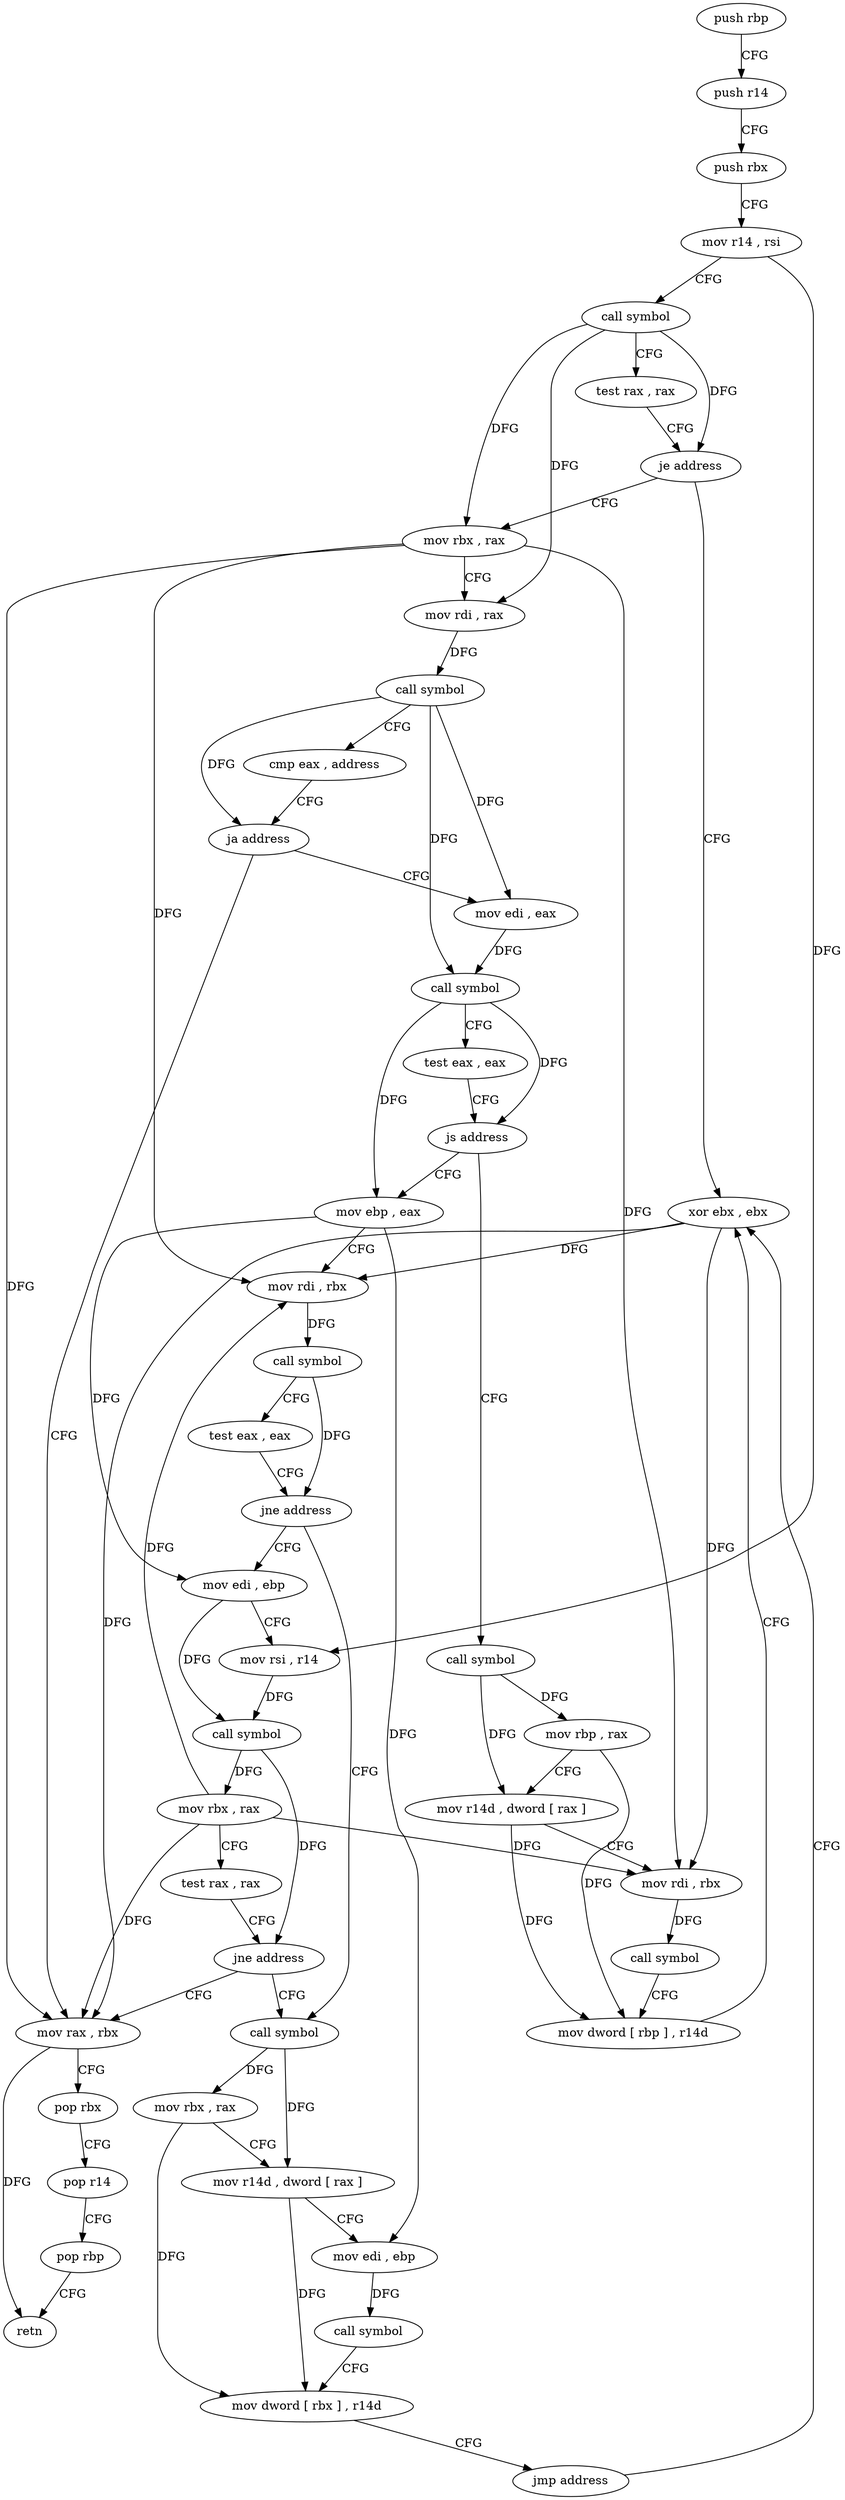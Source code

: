 digraph "func" {
"4273568" [label = "push rbp" ]
"4273569" [label = "push r14" ]
"4273571" [label = "push rbx" ]
"4273572" [label = "mov r14 , rsi" ]
"4273575" [label = "call symbol" ]
"4273580" [label = "test rax , rax" ]
"4273583" [label = "je address" ]
"4273690" [label = "xor ebx , ebx" ]
"4273585" [label = "mov rbx , rax" ]
"4273692" [label = "mov rax , rbx" ]
"4273588" [label = "mov rdi , rax" ]
"4273591" [label = "call symbol" ]
"4273596" [label = "cmp eax , address" ]
"4273599" [label = "ja address" ]
"4273601" [label = "mov edi , eax" ]
"4273695" [label = "pop rbx" ]
"4273696" [label = "pop r14" ]
"4273698" [label = "pop rbp" ]
"4273699" [label = "retn" ]
"4273603" [label = "call symbol" ]
"4273608" [label = "test eax , eax" ]
"4273610" [label = "js address" ]
"4273667" [label = "call symbol" ]
"4273612" [label = "mov ebp , eax" ]
"4273672" [label = "mov rbp , rax" ]
"4273675" [label = "mov r14d , dword [ rax ]" ]
"4273678" [label = "mov rdi , rbx" ]
"4273681" [label = "call symbol" ]
"4273686" [label = "mov dword [ rbp ] , r14d" ]
"4273614" [label = "mov rdi , rbx" ]
"4273617" [label = "call symbol" ]
"4273622" [label = "test eax , eax" ]
"4273624" [label = "jne address" ]
"4273644" [label = "call symbol" ]
"4273626" [label = "mov edi , ebp" ]
"4273649" [label = "mov rbx , rax" ]
"4273652" [label = "mov r14d , dword [ rax ]" ]
"4273655" [label = "mov edi , ebp" ]
"4273657" [label = "call symbol" ]
"4273662" [label = "mov dword [ rbx ] , r14d" ]
"4273665" [label = "jmp address" ]
"4273628" [label = "mov rsi , r14" ]
"4273631" [label = "call symbol" ]
"4273636" [label = "mov rbx , rax" ]
"4273639" [label = "test rax , rax" ]
"4273642" [label = "jne address" ]
"4273568" -> "4273569" [ label = "CFG" ]
"4273569" -> "4273571" [ label = "CFG" ]
"4273571" -> "4273572" [ label = "CFG" ]
"4273572" -> "4273575" [ label = "CFG" ]
"4273572" -> "4273628" [ label = "DFG" ]
"4273575" -> "4273580" [ label = "CFG" ]
"4273575" -> "4273583" [ label = "DFG" ]
"4273575" -> "4273585" [ label = "DFG" ]
"4273575" -> "4273588" [ label = "DFG" ]
"4273580" -> "4273583" [ label = "CFG" ]
"4273583" -> "4273690" [ label = "CFG" ]
"4273583" -> "4273585" [ label = "CFG" ]
"4273690" -> "4273692" [ label = "DFG" ]
"4273690" -> "4273678" [ label = "DFG" ]
"4273690" -> "4273614" [ label = "DFG" ]
"4273585" -> "4273588" [ label = "CFG" ]
"4273585" -> "4273692" [ label = "DFG" ]
"4273585" -> "4273678" [ label = "DFG" ]
"4273585" -> "4273614" [ label = "DFG" ]
"4273692" -> "4273695" [ label = "CFG" ]
"4273692" -> "4273699" [ label = "DFG" ]
"4273588" -> "4273591" [ label = "DFG" ]
"4273591" -> "4273596" [ label = "CFG" ]
"4273591" -> "4273599" [ label = "DFG" ]
"4273591" -> "4273601" [ label = "DFG" ]
"4273591" -> "4273603" [ label = "DFG" ]
"4273596" -> "4273599" [ label = "CFG" ]
"4273599" -> "4273692" [ label = "CFG" ]
"4273599" -> "4273601" [ label = "CFG" ]
"4273601" -> "4273603" [ label = "DFG" ]
"4273695" -> "4273696" [ label = "CFG" ]
"4273696" -> "4273698" [ label = "CFG" ]
"4273698" -> "4273699" [ label = "CFG" ]
"4273603" -> "4273608" [ label = "CFG" ]
"4273603" -> "4273610" [ label = "DFG" ]
"4273603" -> "4273612" [ label = "DFG" ]
"4273608" -> "4273610" [ label = "CFG" ]
"4273610" -> "4273667" [ label = "CFG" ]
"4273610" -> "4273612" [ label = "CFG" ]
"4273667" -> "4273672" [ label = "DFG" ]
"4273667" -> "4273675" [ label = "DFG" ]
"4273612" -> "4273614" [ label = "CFG" ]
"4273612" -> "4273655" [ label = "DFG" ]
"4273612" -> "4273626" [ label = "DFG" ]
"4273672" -> "4273675" [ label = "CFG" ]
"4273672" -> "4273686" [ label = "DFG" ]
"4273675" -> "4273678" [ label = "CFG" ]
"4273675" -> "4273686" [ label = "DFG" ]
"4273678" -> "4273681" [ label = "DFG" ]
"4273681" -> "4273686" [ label = "CFG" ]
"4273686" -> "4273690" [ label = "CFG" ]
"4273614" -> "4273617" [ label = "DFG" ]
"4273617" -> "4273622" [ label = "CFG" ]
"4273617" -> "4273624" [ label = "DFG" ]
"4273622" -> "4273624" [ label = "CFG" ]
"4273624" -> "4273644" [ label = "CFG" ]
"4273624" -> "4273626" [ label = "CFG" ]
"4273644" -> "4273649" [ label = "DFG" ]
"4273644" -> "4273652" [ label = "DFG" ]
"4273626" -> "4273628" [ label = "CFG" ]
"4273626" -> "4273631" [ label = "DFG" ]
"4273649" -> "4273652" [ label = "CFG" ]
"4273649" -> "4273662" [ label = "DFG" ]
"4273652" -> "4273655" [ label = "CFG" ]
"4273652" -> "4273662" [ label = "DFG" ]
"4273655" -> "4273657" [ label = "DFG" ]
"4273657" -> "4273662" [ label = "CFG" ]
"4273662" -> "4273665" [ label = "CFG" ]
"4273665" -> "4273690" [ label = "CFG" ]
"4273628" -> "4273631" [ label = "DFG" ]
"4273631" -> "4273636" [ label = "DFG" ]
"4273631" -> "4273642" [ label = "DFG" ]
"4273636" -> "4273639" [ label = "CFG" ]
"4273636" -> "4273692" [ label = "DFG" ]
"4273636" -> "4273678" [ label = "DFG" ]
"4273636" -> "4273614" [ label = "DFG" ]
"4273639" -> "4273642" [ label = "CFG" ]
"4273642" -> "4273692" [ label = "CFG" ]
"4273642" -> "4273644" [ label = "CFG" ]
}
